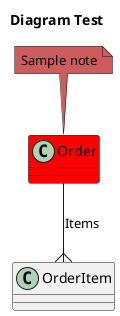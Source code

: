 @startuml
title
 Diagram Test
end title

class Order #ff0000
{
}
note top of Order #indianred
Sample note
end note
class OrderItem
{
}

Order --{ OrderItem:Items
@enduml
